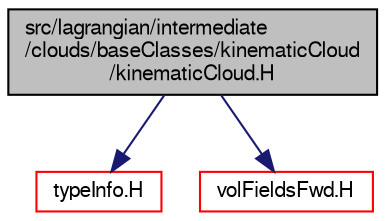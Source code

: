 digraph "src/lagrangian/intermediate/clouds/baseClasses/kinematicCloud/kinematicCloud.H"
{
  bgcolor="transparent";
  edge [fontname="FreeSans",fontsize="10",labelfontname="FreeSans",labelfontsize="10"];
  node [fontname="FreeSans",fontsize="10",shape=record];
  Node1 [label="src/lagrangian/intermediate\l/clouds/baseClasses/kinematicCloud\l/kinematicCloud.H",height=0.2,width=0.4,color="black", fillcolor="grey75", style="filled" fontcolor="black"];
  Node1 -> Node2 [color="midnightblue",fontsize="10",style="solid",fontname="FreeSans"];
  Node2 [label="typeInfo.H",height=0.2,width=0.4,color="red",URL="$a07403.html"];
  Node1 -> Node3 [color="midnightblue",fontsize="10",style="solid",fontname="FreeSans"];
  Node3 [label="volFieldsFwd.H",height=0.2,width=0.4,color="red",URL="$a05179.html"];
}
